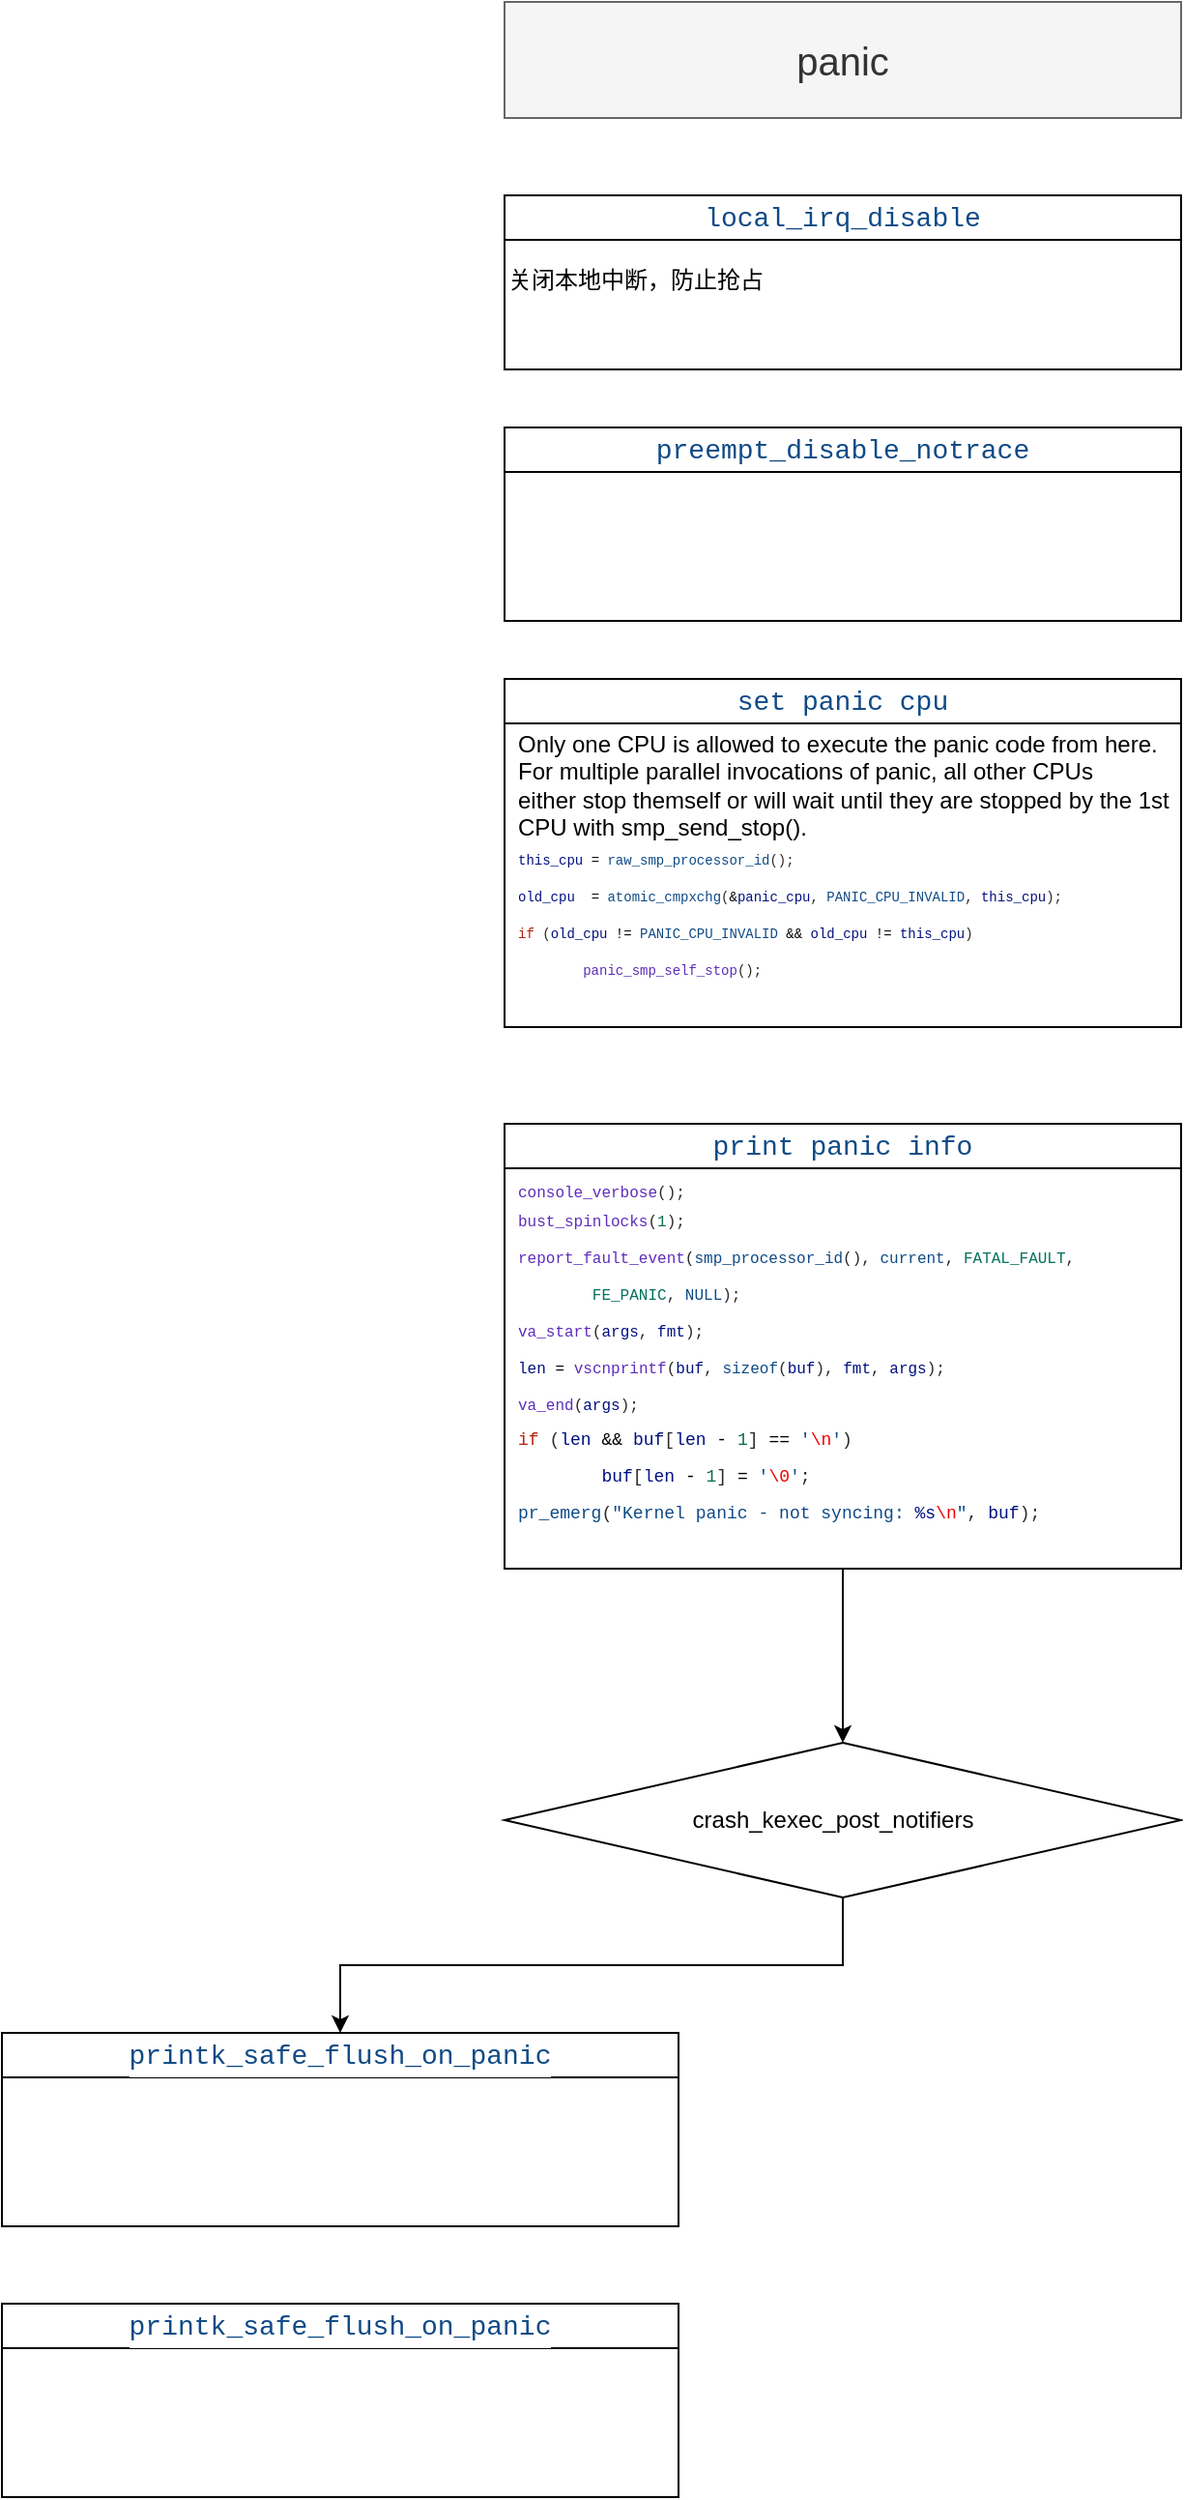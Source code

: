<mxfile version="24.6.4" type="github">
  <diagram id="C5RBs43oDa-KdzZeNtuy" name="Page-1">
    <mxGraphModel dx="2012" dy="632" grid="1" gridSize="10" guides="1" tooltips="1" connect="1" arrows="1" fold="1" page="1" pageScale="1" pageWidth="827" pageHeight="1169" math="0" shadow="0">
      <root>
        <mxCell id="WIyWlLk6GJQsqaUBKTNV-0" />
        <mxCell id="WIyWlLk6GJQsqaUBKTNV-1" parent="WIyWlLk6GJQsqaUBKTNV-0" />
        <mxCell id="ychZ0iz0b31LSRpyrO0U-0" value="&lt;div style=&quot;color: #292929;background-color: #ffffff;font-family: Consolas, &#39;Courier New&#39;, monospace;font-weight: normal;font-size: 14px;line-height: 19px;white-space: pre;&quot;&gt;&lt;span style=&quot;color: #0f4a85;&quot;&gt;local_irq_disable&lt;/span&gt;&lt;/div&gt;" style="swimlane;whiteSpace=wrap;html=1;" vertex="1" parent="WIyWlLk6GJQsqaUBKTNV-1">
          <mxGeometry x="50" y="270" width="350" height="90" as="geometry" />
        </mxCell>
        <mxCell id="ychZ0iz0b31LSRpyrO0U-9" value="&lt;div&gt;关闭本地中断，防止抢占&lt;/div&gt;" style="text;strokeColor=none;align=left;fillColor=none;html=1;verticalAlign=top;whiteSpace=wrap;rounded=0;" vertex="1" parent="ychZ0iz0b31LSRpyrO0U-0">
          <mxGeometry y="30" width="340" height="30" as="geometry" />
        </mxCell>
        <mxCell id="ychZ0iz0b31LSRpyrO0U-3" value="&lt;font style=&quot;font-size: 20px;&quot;&gt;panic&lt;/font&gt;" style="rounded=0;whiteSpace=wrap;html=1;fillColor=#f5f5f5;fontColor=#333333;strokeColor=#666666;" vertex="1" parent="WIyWlLk6GJQsqaUBKTNV-1">
          <mxGeometry x="50" y="170" width="350" height="60" as="geometry" />
        </mxCell>
        <mxCell id="ychZ0iz0b31LSRpyrO0U-4" value="&lt;div style=&quot;color: #292929;background-color: #ffffff;font-family: Consolas, &#39;Courier New&#39;, monospace;font-weight: normal;font-size: 14px;line-height: 19px;white-space: pre;&quot;&gt;&lt;div style=&quot;line-height: 19px;&quot;&gt;&lt;span style=&quot;color: #0f4a85;&quot;&gt;preempt_disable_notrace&lt;/span&gt;&lt;/div&gt;&lt;/div&gt;" style="swimlane;whiteSpace=wrap;html=1;" vertex="1" parent="WIyWlLk6GJQsqaUBKTNV-1">
          <mxGeometry x="50" y="390" width="350" height="100" as="geometry" />
        </mxCell>
        <mxCell id="ychZ0iz0b31LSRpyrO0U-5" value="&lt;div style=&quot;color: #292929;background-color: #ffffff;font-family: Consolas, &#39;Courier New&#39;, monospace;font-weight: normal;font-size: 14px;line-height: 19px;white-space: pre;&quot;&gt;&lt;div style=&quot;line-height: 19px;&quot;&gt;&lt;span style=&quot;color: #0f4a85;&quot;&gt;set panic cpu&lt;/span&gt;&lt;/div&gt;&lt;/div&gt;" style="swimlane;whiteSpace=wrap;html=1;" vertex="1" parent="WIyWlLk6GJQsqaUBKTNV-1">
          <mxGeometry x="50" y="520" width="350" height="180" as="geometry" />
        </mxCell>
        <mxCell id="ychZ0iz0b31LSRpyrO0U-6" value="&lt;div&gt;Only one CPU is allowed to execute the panic code from here. For&lt;span style=&quot;background-color: initial;&quot;&gt;&amp;nbsp;multiple parallel invocations of panic, all other CPUs either&amp;nbsp;&lt;/span&gt;&lt;span style=&quot;background-color: initial;&quot;&gt;stop themself or will wait until they are stopped by the 1st CPU&lt;/span&gt;&lt;span style=&quot;background-color: initial;&quot;&gt;&amp;nbsp;with smp_send_stop().&lt;/span&gt;&lt;/div&gt;&lt;div style=&quot;font-size: 7px;&quot;&gt;&lt;div style=&quot;color: rgb(41, 41, 41); background-color: rgb(255, 255, 255); font-family: Consolas, &amp;quot;Courier New&amp;quot;, monospace; line-height: 19px; white-space: pre;&quot;&gt;&lt;div&gt;&lt;span style=&quot;color: #001080;&quot;&gt;this_cpu&lt;/span&gt; &lt;span style=&quot;color: #000000;&quot;&gt;=&lt;/span&gt; &lt;span style=&quot;color: #0f4a85;&quot;&gt;raw_smp_processor_id&lt;/span&gt;();&lt;/div&gt;&lt;div&gt;&lt;span style=&quot;color: #001080;&quot;&gt;old_cpu&lt;/span&gt; &amp;nbsp;&lt;span style=&quot;color: #000000;&quot;&gt;=&lt;/span&gt; &lt;span style=&quot;color: #0f4a85;&quot;&gt;atomic_cmpxchg&lt;/span&gt;(&lt;span style=&quot;color: #000000;&quot;&gt;&amp;amp;&lt;/span&gt;&lt;span style=&quot;color: #001080;&quot;&gt;panic_cpu&lt;/span&gt;, &lt;span style=&quot;color: #0f4a85;&quot;&gt;PANIC_CPU_INVALID&lt;/span&gt;, &lt;span style=&quot;color: #001080;&quot;&gt;this_cpu&lt;/span&gt;);&lt;/div&gt;&lt;div&gt;&lt;span style=&quot;color: #b5200d;&quot;&gt;if&lt;/span&gt; (&lt;span style=&quot;color: #001080;&quot;&gt;old_cpu&lt;/span&gt; &lt;span style=&quot;color: #000000;&quot;&gt;!=&lt;/span&gt; &lt;span style=&quot;color: #0f4a85;&quot;&gt;PANIC_CPU_INVALID&lt;/span&gt; &lt;span style=&quot;color: #000000;&quot;&gt;&amp;amp;&amp;amp;&lt;/span&gt; &lt;span style=&quot;color: #001080;&quot;&gt;old_cpu&lt;/span&gt; &lt;span style=&quot;color: #000000;&quot;&gt;!=&lt;/span&gt; &lt;span style=&quot;color: #001080;&quot;&gt;this_cpu&lt;/span&gt;)&lt;/div&gt;&lt;div&gt;&amp;nbsp; &amp;nbsp; &amp;nbsp; &amp;nbsp; &lt;span style=&quot;color: #5e2cbc;&quot;&gt;panic_smp_self_stop&lt;/span&gt;();&lt;/div&gt;&lt;/div&gt;&lt;/div&gt;" style="text;strokeColor=none;align=left;fillColor=none;html=1;verticalAlign=top;whiteSpace=wrap;rounded=0;" vertex="1" parent="ychZ0iz0b31LSRpyrO0U-5">
          <mxGeometry x="5" y="20" width="340" height="150" as="geometry" />
        </mxCell>
        <mxCell id="ychZ0iz0b31LSRpyrO0U-7" value="&lt;div style=&quot;color: #292929;background-color: #ffffff;font-family: Consolas, &#39;Courier New&#39;, monospace;font-weight: normal;font-size: 14px;line-height: 19px;white-space: pre;&quot;&gt;&lt;div style=&quot;line-height: 19px;&quot;&gt;&lt;span style=&quot;color: #0f4a85;&quot;&gt;print panic info&lt;/span&gt;&lt;/div&gt;&lt;/div&gt;" style="swimlane;whiteSpace=wrap;html=1;" vertex="1" parent="WIyWlLk6GJQsqaUBKTNV-1">
          <mxGeometry x="50" y="750" width="350" height="230" as="geometry" />
        </mxCell>
        <mxCell id="ychZ0iz0b31LSRpyrO0U-8" value="&lt;div&gt;&lt;span style=&quot;background-color: rgb(255, 255, 255); font-family: Consolas, &amp;quot;Courier New&amp;quot;, monospace; font-size: 8px; white-space: pre; color: rgb(94, 44, 188);&quot;&gt;console_verbose&lt;/span&gt;&lt;span style=&quot;background-color: rgb(255, 255, 255); color: rgb(41, 41, 41); font-family: Consolas, &amp;quot;Courier New&amp;quot;, monospace; font-size: 8px; white-space: pre;&quot;&gt;();&lt;/span&gt;&lt;br&gt;&lt;/div&gt;&lt;div style=&quot;font-size: 7px;&quot;&gt;&lt;div style=&quot;color: rgb(41, 41, 41); background-color: rgb(255, 255, 255); font-family: Consolas, &amp;quot;Courier New&amp;quot;, monospace; line-height: 19px; white-space: pre; font-size: 8px;&quot;&gt;&lt;div style=&quot;line-height: 19px;&quot;&gt;&lt;div&gt;&lt;span style=&quot;color: #5e2cbc;&quot;&gt;bust_spinlocks&lt;/span&gt;(&lt;span style=&quot;color: #096d48;&quot;&gt;1&lt;/span&gt;);&lt;/div&gt;&lt;div&gt;&lt;span style=&quot;color: rgb(94, 44, 188);&quot;&gt;report_fault_event&lt;/span&gt;(&lt;span style=&quot;color: rgb(15, 74, 133);&quot;&gt;smp_processor_id&lt;/span&gt;(), &lt;span style=&quot;color: rgb(15, 74, 133);&quot;&gt;current&lt;/span&gt;, &lt;span style=&quot;color: rgb(2, 113, 93);&quot;&gt;FATAL_FAULT&lt;/span&gt;,&lt;/div&gt;&lt;div&gt;&amp;nbsp; &amp;nbsp; &amp;nbsp; &amp;nbsp; &lt;span style=&quot;color: #02715d;&quot;&gt;FE_PANIC&lt;/span&gt;, &lt;span style=&quot;color: #0f4a85;&quot;&gt;NULL&lt;/span&gt;);&lt;/div&gt;&lt;div&gt;&lt;span style=&quot;color: #5e2cbc;&quot;&gt;va_start&lt;/span&gt;(&lt;span style=&quot;color: #001080;&quot;&gt;args&lt;/span&gt;, &lt;span style=&quot;color: #001080;&quot;&gt;fmt&lt;/span&gt;);&lt;/div&gt;&lt;div&gt;&lt;span style=&quot;color: #001080;&quot;&gt;len&lt;/span&gt; &lt;span style=&quot;color: #000000;&quot;&gt;=&lt;/span&gt; &lt;span style=&quot;color: #5e2cbc;&quot;&gt;vscnprintf&lt;/span&gt;(&lt;span style=&quot;color: #001080;&quot;&gt;buf&lt;/span&gt;, &lt;span style=&quot;color: #0f4a85;&quot;&gt;sizeof&lt;/span&gt;(&lt;span style=&quot;color: #001080;&quot;&gt;buf&lt;/span&gt;), &lt;span style=&quot;color: #001080;&quot;&gt;fmt&lt;/span&gt;, &lt;span style=&quot;color: #001080;&quot;&gt;args&lt;/span&gt;);&lt;/div&gt;&lt;div&gt;&lt;span style=&quot;color: #5e2cbc;&quot;&gt;va_end&lt;/span&gt;(&lt;span style=&quot;color: #001080;&quot;&gt;args&lt;/span&gt;);&lt;/div&gt;&lt;div style=&quot;font-size: 9px;&quot;&gt;&lt;div style=&quot;line-height: 19px;&quot;&gt;&lt;div&gt;&lt;span style=&quot;color: #b5200d;&quot;&gt;if&lt;/span&gt; (&lt;span style=&quot;color: #001080;&quot;&gt;len&lt;/span&gt; &lt;span style=&quot;color: #000000;&quot;&gt;&amp;amp;&amp;amp;&lt;/span&gt; &lt;span style=&quot;color: #001080;&quot;&gt;buf&lt;/span&gt;[&lt;span style=&quot;color: #001080;&quot;&gt;len&lt;/span&gt; &lt;span style=&quot;color: #000000;&quot;&gt;-&lt;/span&gt; &lt;span style=&quot;color: #096d48;&quot;&gt;1&lt;/span&gt;] &lt;span style=&quot;color: #000000;&quot;&gt;==&lt;/span&gt; &lt;span style=&quot;color: #0f4a85;&quot;&gt;&#39;&lt;/span&gt;&lt;span style=&quot;color: #ee0000;&quot;&gt;\n&lt;/span&gt;&lt;span style=&quot;color: #0f4a85;&quot;&gt;&#39;&lt;/span&gt;)&lt;/div&gt;&lt;div&gt;&amp;nbsp; &amp;nbsp; &amp;nbsp; &amp;nbsp; &lt;span style=&quot;color: #001080;&quot;&gt;buf&lt;/span&gt;[&lt;span style=&quot;color: #001080;&quot;&gt;len&lt;/span&gt; &lt;span style=&quot;color: #000000;&quot;&gt;-&lt;/span&gt; &lt;span style=&quot;color: #096d48;&quot;&gt;1&lt;/span&gt;] &lt;span style=&quot;color: #000000;&quot;&gt;=&lt;/span&gt; &lt;span style=&quot;color: #0f4a85;&quot;&gt;&#39;&lt;/span&gt;&lt;span style=&quot;color: #ee0000;&quot;&gt;\0&lt;/span&gt;&lt;span style=&quot;color: #0f4a85;&quot;&gt;&#39;&lt;/span&gt;;&lt;/div&gt;&lt;div&gt;&lt;span style=&quot;color: #0f4a85;&quot;&gt;pr_emerg&lt;/span&gt;(&lt;span style=&quot;color: #0f4a85;&quot;&gt;&quot;Kernel panic - not syncing: &lt;/span&gt;&lt;span style=&quot;color: #001080;&quot;&gt;%s&lt;/span&gt;&lt;span style=&quot;color: #ee0000;&quot;&gt;\n&lt;/span&gt;&lt;span style=&quot;color: #0f4a85;&quot;&gt;&quot;&lt;/span&gt;, &lt;span style=&quot;color: #001080;&quot;&gt;buf&lt;/span&gt;);&lt;/div&gt;&lt;/div&gt;&lt;/div&gt;&lt;/div&gt;&lt;/div&gt;&lt;/div&gt;" style="text;strokeColor=none;align=left;fillColor=none;html=1;verticalAlign=top;whiteSpace=wrap;rounded=0;" vertex="1" parent="ychZ0iz0b31LSRpyrO0U-7">
          <mxGeometry x="5" y="20" width="340" height="210" as="geometry" />
        </mxCell>
        <mxCell id="ychZ0iz0b31LSRpyrO0U-10" value="&lt;div style=&quot;background-color: rgb(255, 255, 255); line-height: 19px;&quot;&gt;&lt;div style=&quot;line-height: 19px;&quot;&gt;&lt;font face=&quot;Consolas, Courier New, monospace&quot; color=&quot;#0f4a85&quot;&gt;&lt;span style=&quot;font-size: 14px; font-weight: 400; white-space: pre;&quot;&gt;printk_safe_flush_on_panic&lt;/span&gt;&lt;/font&gt;&lt;br&gt;&lt;/div&gt;&lt;/div&gt;" style="swimlane;whiteSpace=wrap;html=1;" vertex="1" parent="WIyWlLk6GJQsqaUBKTNV-1">
          <mxGeometry x="-210" y="1220" width="350" height="100" as="geometry" />
        </mxCell>
        <mxCell id="ychZ0iz0b31LSRpyrO0U-15" style="edgeStyle=orthogonalEdgeStyle;rounded=0;orthogonalLoop=1;jettySize=auto;html=1;entryX=0.5;entryY=0;entryDx=0;entryDy=0;" edge="1" parent="WIyWlLk6GJQsqaUBKTNV-1" source="ychZ0iz0b31LSRpyrO0U-12" target="ychZ0iz0b31LSRpyrO0U-10">
          <mxGeometry relative="1" as="geometry" />
        </mxCell>
        <mxCell id="ychZ0iz0b31LSRpyrO0U-12" value="" style="rhombus;whiteSpace=wrap;html=1;" vertex="1" parent="WIyWlLk6GJQsqaUBKTNV-1">
          <mxGeometry x="50" y="1070" width="350" height="80" as="geometry" />
        </mxCell>
        <mxCell id="ychZ0iz0b31LSRpyrO0U-13" value="crash_kexec_post_notifiers" style="text;strokeColor=none;align=center;fillColor=none;html=1;verticalAlign=middle;whiteSpace=wrap;rounded=0;" vertex="1" parent="WIyWlLk6GJQsqaUBKTNV-1">
          <mxGeometry x="130" y="1095" width="180" height="30" as="geometry" />
        </mxCell>
        <mxCell id="ychZ0iz0b31LSRpyrO0U-14" style="edgeStyle=orthogonalEdgeStyle;rounded=0;orthogonalLoop=1;jettySize=auto;html=1;entryX=0.5;entryY=0;entryDx=0;entryDy=0;" edge="1" parent="WIyWlLk6GJQsqaUBKTNV-1" source="ychZ0iz0b31LSRpyrO0U-8" target="ychZ0iz0b31LSRpyrO0U-12">
          <mxGeometry relative="1" as="geometry" />
        </mxCell>
        <mxCell id="ychZ0iz0b31LSRpyrO0U-16" value="&lt;div style=&quot;background-color: rgb(255, 255, 255); line-height: 19px;&quot;&gt;&lt;div style=&quot;line-height: 19px;&quot;&gt;&lt;font face=&quot;Consolas, Courier New, monospace&quot; color=&quot;#0f4a85&quot;&gt;&lt;span style=&quot;font-size: 14px; font-weight: 400; white-space: pre;&quot;&gt;printk_safe_flush_on_panic&lt;/span&gt;&lt;/font&gt;&lt;br&gt;&lt;/div&gt;&lt;/div&gt;" style="swimlane;whiteSpace=wrap;html=1;" vertex="1" parent="WIyWlLk6GJQsqaUBKTNV-1">
          <mxGeometry x="-210" y="1360" width="350" height="100" as="geometry" />
        </mxCell>
      </root>
    </mxGraphModel>
  </diagram>
</mxfile>
